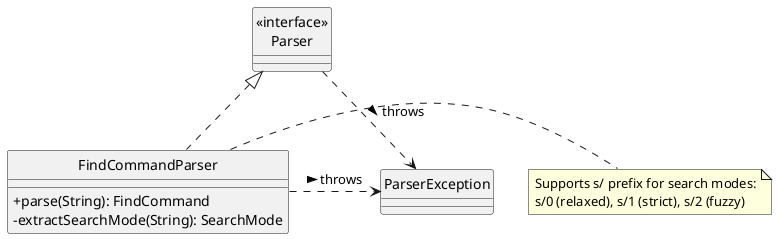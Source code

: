 @startuml
hide circle
skinparam classAttributeIconSize 0

Class "<<interface>>\nParser" as Parser
Class FindCommandParser {
  +parse(String): FindCommand
  -extractSearchMode(String): SearchMode
}
Class ParserException

note right of FindCommandParser
  Supports s/ prefix for search modes:
  s/0 (relaxed), s/1 (strict), s/2 (fuzzy)
end note

FindCommandParser .up.|> Parser
Parser .right.> ParserException: throws >
FindCommandParser .right.> ParserException: throws >
@enduml
